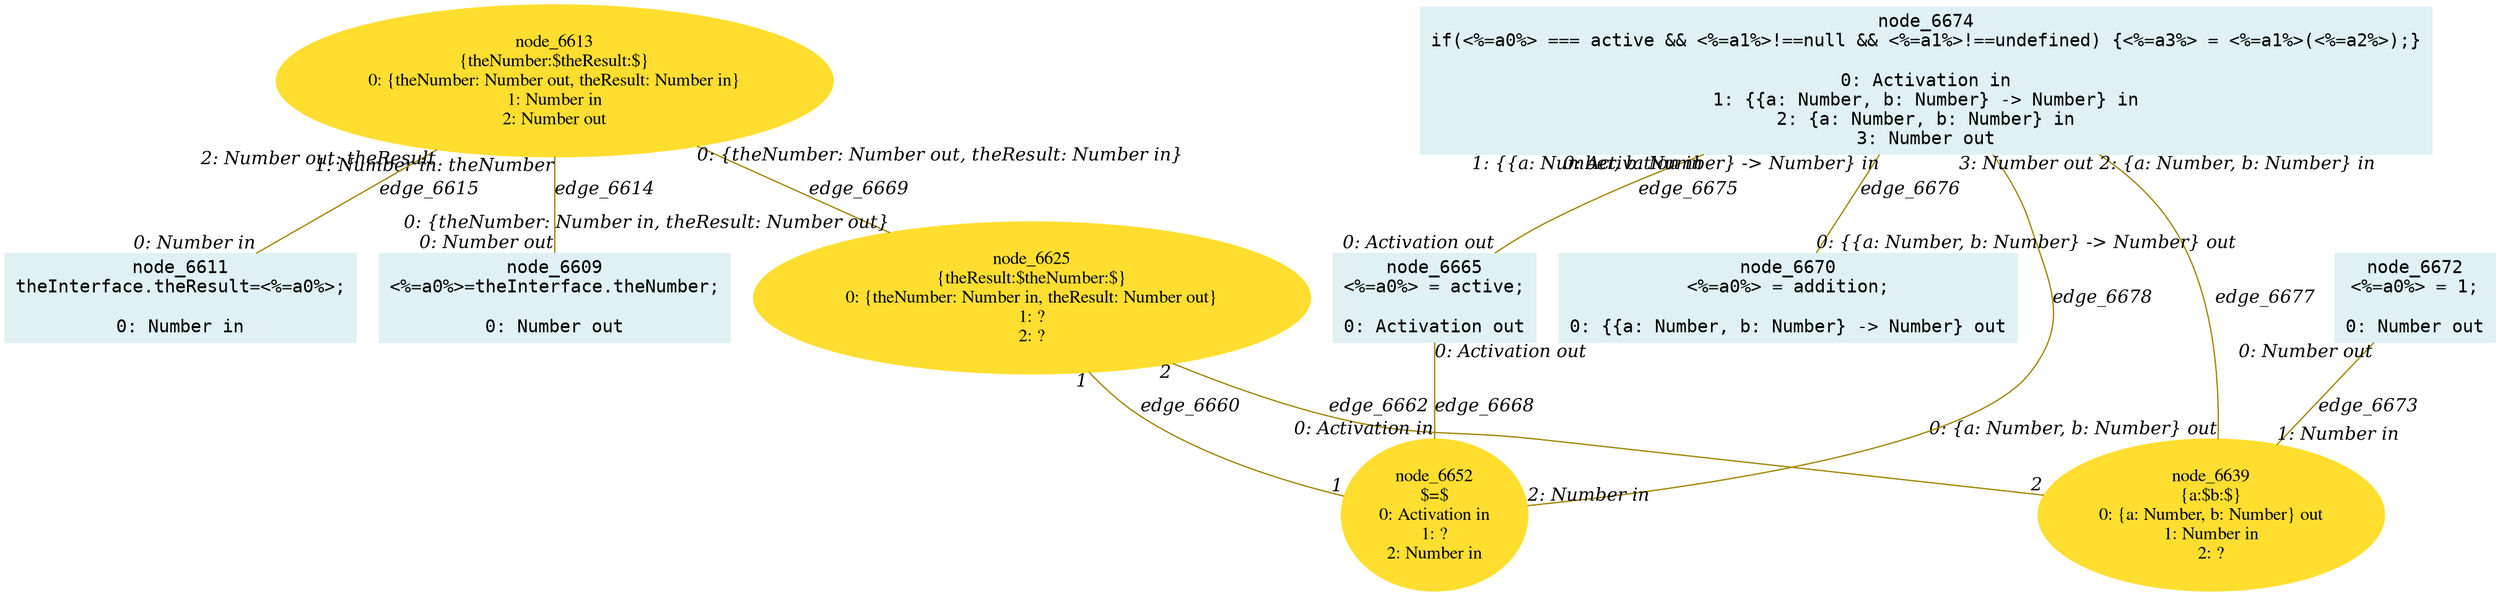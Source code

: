 digraph g{node_6609 [shape="box", style="filled", color="#dff1f2", fontname="Courier", label="node_6609
<%=a0%>=theInterface.theNumber;

0: Number out" ]
node_6611 [shape="box", style="filled", color="#dff1f2", fontname="Courier", label="node_6611
theInterface.theResult=<%=a0%>;

0: Number in" ]
node_6613 [shape="ellipse", style="filled", color="#ffde2f", fontname="Times", label="node_6613
{theNumber:$theResult:$}
0: {theNumber: Number out, theResult: Number in}
1: Number in
2: Number out" ]
node_6625 [shape="ellipse", style="filled", color="#ffde2f", fontname="Times", label="node_6625
{theResult:$theNumber:$}
0: {theNumber: Number in, theResult: Number out}
1: ?
2: ?" ]
node_6639 [shape="ellipse", style="filled", color="#ffde2f", fontname="Times", label="node_6639
{a:$b:$}
0: {a: Number, b: Number} out
1: Number in
2: ?" ]
node_6652 [shape="ellipse", style="filled", color="#ffde2f", fontname="Times", label="node_6652
$=$
0: Activation in
1: ?
2: Number in" ]
node_6665 [shape="box", style="filled", color="#dff1f2", fontname="Courier", label="node_6665
<%=a0%> = active;

0: Activation out" ]
node_6670 [shape="box", style="filled", color="#dff1f2", fontname="Courier", label="node_6670
<%=a0%> = addition;

0: {{a: Number, b: Number} -> Number} out" ]
node_6672 [shape="box", style="filled", color="#dff1f2", fontname="Courier", label="node_6672
<%=a0%> = 1;

0: Number out" ]
node_6674 [shape="box", style="filled", color="#dff1f2", fontname="Courier", label="node_6674
if(<%=a0%> === active && <%=a1%>!==null && <%=a1%>!==undefined) {<%=a3%> = <%=a1%>(<%=a2%>);}

0: Activation in
1: {{a: Number, b: Number} -> Number} in
2: {a: Number, b: Number} in
3: Number out" ]
node_6613 -> node_6609 [dir=none, arrowHead=none, fontname="Times-Italic", arrowsize=1, color="#9d8400", label="edge_6614",  headlabel="0: Number out", taillabel="1: Number in: theNumber" ]
node_6613 -> node_6611 [dir=none, arrowHead=none, fontname="Times-Italic", arrowsize=1, color="#9d8400", label="edge_6615",  headlabel="0: Number in", taillabel="2: Number out: theResult" ]
node_6625 -> node_6652 [dir=none, arrowHead=none, fontname="Times-Italic", arrowsize=1, color="#9d8400", label="edge_6660",  headlabel="1", taillabel="1" ]
node_6625 -> node_6639 [dir=none, arrowHead=none, fontname="Times-Italic", arrowsize=1, color="#9d8400", label="edge_6662",  headlabel="2", taillabel="2" ]
node_6665 -> node_6652 [dir=none, arrowHead=none, fontname="Times-Italic", arrowsize=1, color="#9d8400", label="edge_6668",  headlabel="0: Activation in", taillabel="0: Activation out" ]
node_6613 -> node_6625 [dir=none, arrowHead=none, fontname="Times-Italic", arrowsize=1, color="#9d8400", label="edge_6669",  headlabel="0: {theNumber: Number in, theResult: Number out}", taillabel="0: {theNumber: Number out, theResult: Number in}" ]
node_6672 -> node_6639 [dir=none, arrowHead=none, fontname="Times-Italic", arrowsize=1, color="#9d8400", label="edge_6673",  headlabel="1: Number in", taillabel="0: Number out" ]
node_6674 -> node_6665 [dir=none, arrowHead=none, fontname="Times-Italic", arrowsize=1, color="#9d8400", label="edge_6675",  headlabel="0: Activation out", taillabel="0: Activation in" ]
node_6674 -> node_6670 [dir=none, arrowHead=none, fontname="Times-Italic", arrowsize=1, color="#9d8400", label="edge_6676",  headlabel="0: {{a: Number, b: Number} -> Number} out", taillabel="1: {{a: Number, b: Number} -> Number} in" ]
node_6674 -> node_6639 [dir=none, arrowHead=none, fontname="Times-Italic", arrowsize=1, color="#9d8400", label="edge_6677",  headlabel="0: {a: Number, b: Number} out", taillabel="2: {a: Number, b: Number} in" ]
node_6674 -> node_6652 [dir=none, arrowHead=none, fontname="Times-Italic", arrowsize=1, color="#9d8400", label="edge_6678",  headlabel="2: Number in", taillabel="3: Number out" ]
}